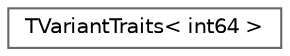digraph "Graphical Class Hierarchy"
{
 // INTERACTIVE_SVG=YES
 // LATEX_PDF_SIZE
  bgcolor="transparent";
  edge [fontname=Helvetica,fontsize=10,labelfontname=Helvetica,labelfontsize=10];
  node [fontname=Helvetica,fontsize=10,shape=box,height=0.2,width=0.4];
  rankdir="LR";
  Node0 [id="Node000000",label="TVariantTraits\< int64 \>",height=0.2,width=0.4,color="grey40", fillcolor="white", style="filled",URL="$df/de0/structTVariantTraits_3_01int64_01_4.html",tooltip="Implements variant type traits for the built-in int64 type."];
}
